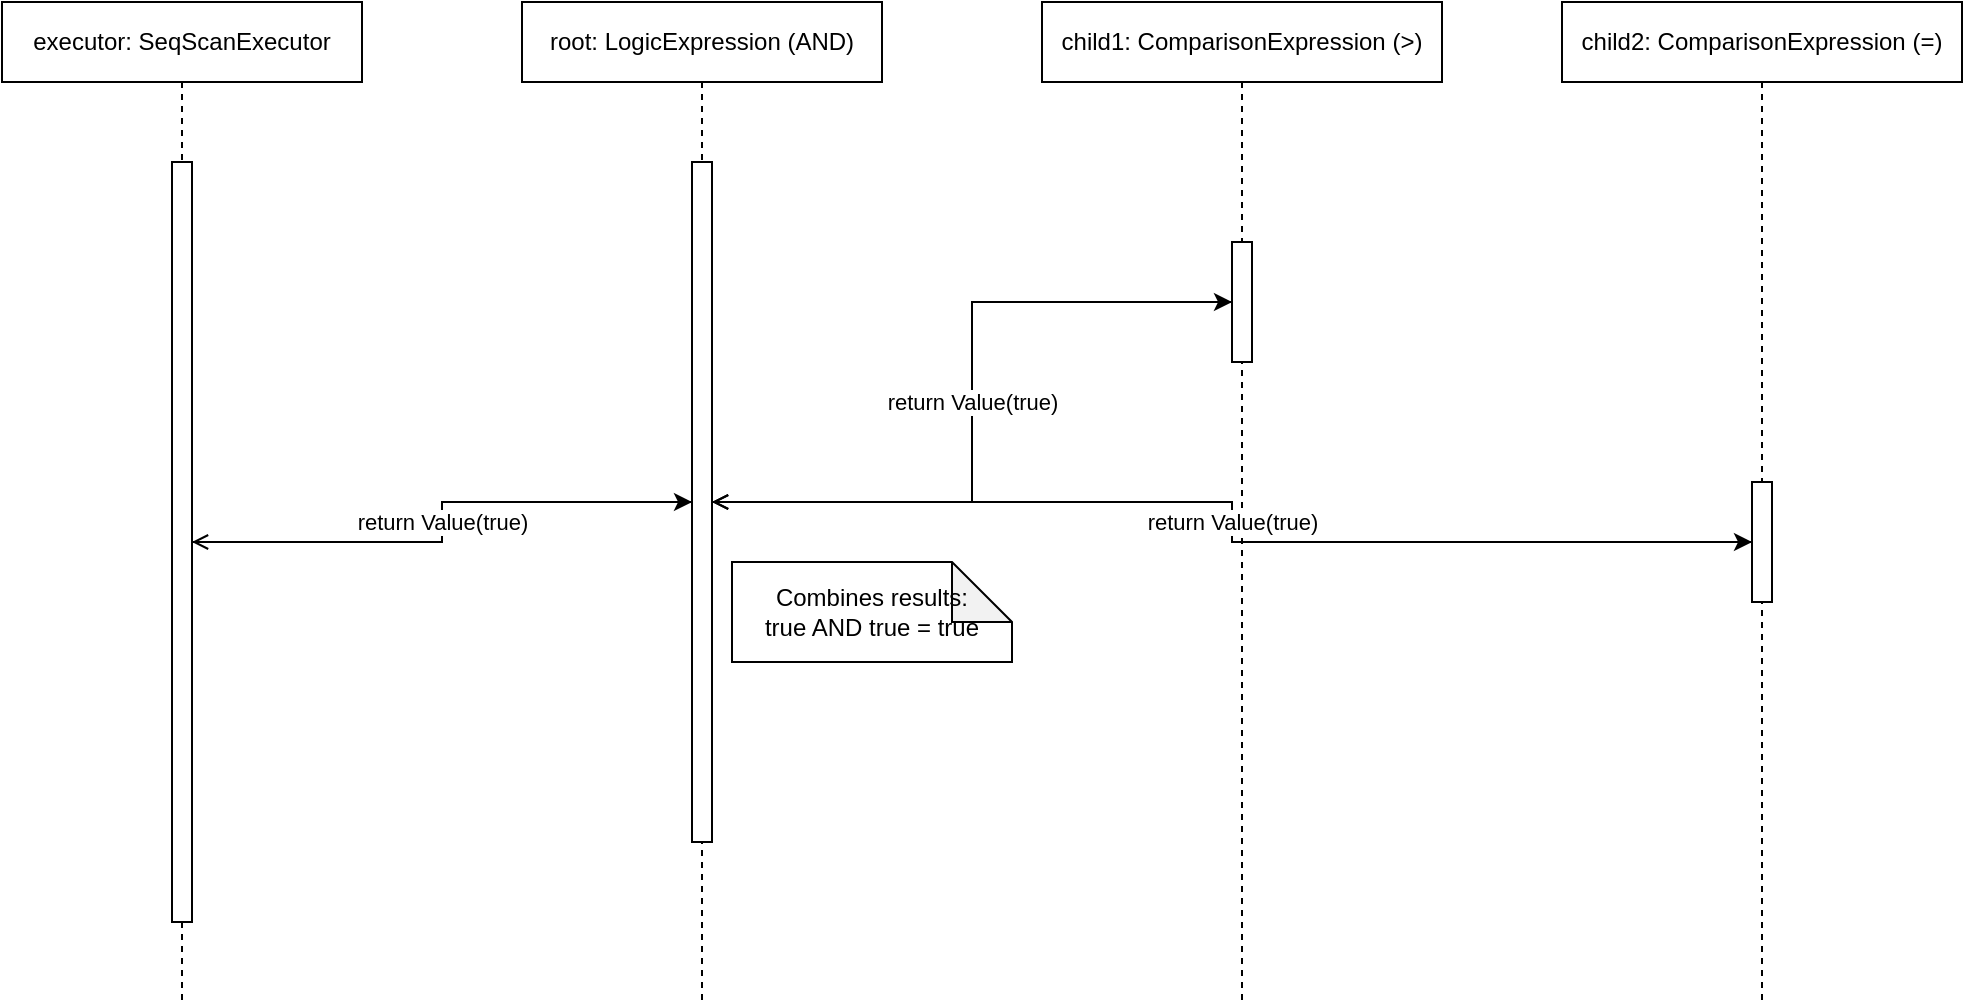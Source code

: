 <mxfile version="24.6.4" type="embed">
  <diagram name="Expression Tree Evaluation Sequence" id="bCdEfGh-67890">
    <mxGraphModel dx="1434" dy="746" grid="1" gridSize="10" guides="1" tooltips="1" connect="1" arrows="1" fold="1" page="1" pageScale="1" pageWidth="1100" pageHeight="850" math="0" shadow="0">
      <root>
        <mxCell id="0" />
        <mxCell id="1" parent="0" />
        <mxCell id="ExecutorLifeline" value="executor: SeqScanExecutor" style="shape=umlLifeline;perimeter=lifelinePerimeter;whiteSpace=wrap;html=1;container=1;collapsible=0;recursiveResize=0;outlineConnect=0;" parent="1" vertex="1">
          <mxGeometry x="80" y="40" width="180" height="500" as="geometry" />
        </mxCell>
        <mxCell id="ExecutorActivation" value="" style="html=1;points=[];perimeter=orthogonalPerimeter;fillColor=#FFFFFF;" parent="ExecutorLifeline" vertex="1">
          <mxGeometry x="85" y="80" width="10" height="380" as="geometry" />
        </mxCell>
        <mxCell id="AndLifeline" value="root: LogicExpression (AND)" style="shape=umlLifeline;perimeter=lifelinePerimeter;whiteSpace=wrap;html=1;container=1;collapsible=0;recursiveResize=0;outlineConnect=0;" parent="1" vertex="1">
          <mxGeometry x="340" y="40" width="180" height="500" as="geometry" />
        </mxCell>
        <mxCell id="AndActivation" value="" style="html=1;points=[];perimeter=orthogonalPerimeter;fillColor=#FFFFFF;" parent="AndLifeline" vertex="1">
          <mxGeometry x="85" y="80" width="10" height="340" as="geometry" />
        </mxCell>
        <mxCell id="GreaterThanLifeline" value="child1: ComparisonExpression (&amp;gt;)" style="shape=umlLifeline;perimeter=lifelinePerimeter;whiteSpace=wrap;html=1;container=1;collapsible=0;recursiveResize=0;outlineConnect=0;" parent="1" vertex="1">
          <mxGeometry x="600" y="40" width="200" height="500" as="geometry" />
        </mxCell>
        <mxCell id="GreaterThanActivation" value="" style="html=1;points=[];perimeter=orthogonalPerimeter;fillColor=#FFFFFF;" parent="GreaterThanLifeline" vertex="1">
          <mxGeometry x="95" y="120" width="10" height="60" as="geometry" />
        </mxCell>
        <mxCell id="EqualsLifeline" value="child2: ComparisonExpression (=)" style="shape=umlLifeline;perimeter=lifelinePerimeter;whiteSpace=wrap;html=1;container=1;collapsible=0;recursiveResize=0;outlineConnect=0;" parent="1" vertex="1">
          <mxGeometry x="860" y="40" width="200" height="500" as="geometry" />
        </mxCell>
        <mxCell id="EqualsActivation" value="" style="html=1;points=[];perimeter=orthogonalPerimeter;fillColor=#FFFFFF;" parent="EqualsLifeline" vertex="1">
          <mxGeometry x="95" y="240" width="10" height="60" as="geometry" />
        </mxCell>
        <mxCell id="Msg_ExecutorToAnd" value="Evaluate(tuple)" style="edgeStyle=orthogonalEdgeStyle;rounded=0;orthogonalLoop=1;jettySize=auto;html=1;endArrow=classic;endFill=1;" edge="1" parent="1" source="ExecutorActivation" target="AndActivation">
          <mxGeometry relative="1" as="geometry">
            <mxPoint x="180" y="120" as="sourcePoint" />
            <mxPoint x="430" y="120" as="targetPoint" />
          </mxGeometry>
        </mxCell>
        <mxCell id="Msg_AndToGreaterThan" value="Evaluate(tuple)" style="edgeStyle=orthogonalEdgeStyle;rounded=0;orthogonalLoop=1;jettySize=auto;html=1;endArrow=classic;endFill=1;" edge="1" parent="1" source="AndActivation" target="GreaterThanActivation">
          <mxGeometry relative="1" as="geometry">
            <mxPoint x="430" y="160" as="sourcePoint" />
            <mxPoint x="690" y="160" as="targetPoint" />
          </mxGeometry>
        </mxCell>
        <mxCell id="Msg_GreaterThanToAnd_Return" value="return Value(true)" style="edgeStyle=orthogonalEdgeStyle;rounded=0;orthogonalLoop=1;jettySize=auto;html=1;endArrow=open;endFill=0;dashed=1;" edge="1" parent="1" source="GreaterThanActivation" target="AndActivation">
          <mxGeometry relative="1" as="geometry">
            <mxPoint x="690" y="200" as="sourcePoint" />
            <mxPoint x="430" y="200" as="targetPoint" />
          </mxGeometry>
        </mxCell>
        <mxCell id="Msg_AndToEquals" value="Evaluate(tuple)" style="edgeStyle=orthogonalEdgeStyle;rounded=0;orthogonalLoop=1;jettySize=auto;html=1;endArrow=classic;endFill=1;" edge="1" parent="1" source="AndActivation" target="EqualsActivation">
          <mxGeometry relative="1" as="geometry">
            <mxPoint x="430" y="280" as="sourcePoint" />
            <mxPoint x="950" y="280" as="targetPoint" />
          </mxGeometry>
        </mxCell>
        <mxCell id="Msg_EqualsToAnd_Return" value="return Value(true)" style="edgeStyle=orthogonalEdgeStyle;rounded=0;orthogonalLoop=1;jettySize=auto;html=1;endArrow=open;endFill=0;dashed=1;" edge="1" parent="1" source="EqualsActivation" target="AndActivation">
          <mxGeometry relative="1" as="geometry">
            <mxPoint x="950" y="320" as="sourcePoint" />
            <mxPoint x="430" y="320" as="targetPoint" />
          </mxGeometry>
        </mxCell>
        <mxCell id="Note_CombineResults" value="Combines results: &lt;br&gt;true AND true = true" style="shape=note;whiteSpace=wrap;html=1;backgroundOutline=1;darkOpacity=0.05;" vertex="1" parent="AndActivation">
          <mxGeometry x="20" y="200" width="140" height="50" as="geometry" />
        </mxCell>
        <mxCell id="Msg_AndToExecutor_Return" value="return Value(true)" style="edgeStyle=orthogonalEdgeStyle;rounded=0;orthogonalLoop=1;jettySize=auto;html=1;endArrow=open;endFill=0;dashed=1;" edge="1" parent="1" source="AndActivation" target="ExecutorActivation">
          <mxGeometry relative="1" as="geometry">
            <mxPoint x="430" y="440" as="sourcePoint" />
            <mxPoint x="180" y="440" as="targetPoint" />
          </mxGeometry>
        </mxCell>
      </root>
    </mxGraphModel>
  </diagram>
</mxfile>
